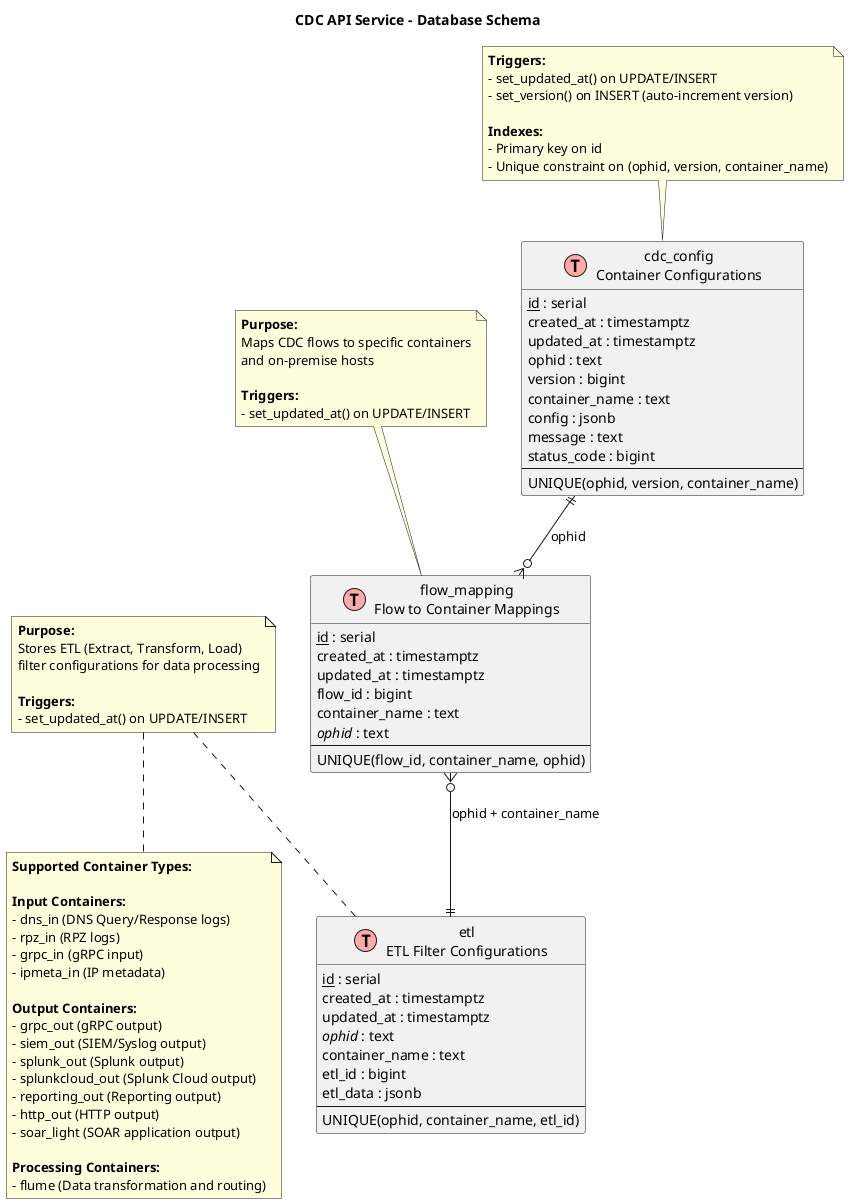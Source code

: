 @startuml CDC API Service - Database Schema and Relationships

!define TABLE(name,desc) class name as "desc" << (T,#FFAAAA) >>
!define PK(x) <u>x</u>
!define FK(x) <i>x</i>

title CDC API Service - Database Schema

TABLE(cdc_config, "cdc_config\nContainer Configurations") {
  PK(id) : serial
  created_at : timestamptz
  updated_at : timestamptz
  ophid : text
  version : bigint
  container_name : text
  config : jsonb
  message : text
  status_code : bigint
  --
  UNIQUE(ophid, version, container_name)
}

TABLE(flow_mapping, "flow_mapping\nFlow to Container Mappings") {
  PK(id) : serial
  created_at : timestamptz
  updated_at : timestamptz
  flow_id : bigint
  container_name : text
  FK(ophid) : text
  --
  UNIQUE(flow_id, container_name, ophid)
}

TABLE(etl, "etl\nETL Filter Configurations") {
  PK(id) : serial
  created_at : timestamptz
  updated_at : timestamptz
  FK(ophid) : text
  container_name : text
  etl_id : bigint
  etl_data : jsonb
  --
  UNIQUE(ophid, container_name, etl_id)
}

note top of cdc_config
  **Triggers:**
  - set_updated_at() on UPDATE/INSERT
  - set_version() on INSERT (auto-increment version)
  
  **Indexes:**
  - Primary key on id
  - Unique constraint on (ophid, version, container_name)
end note

note top of flow_mapping
  **Purpose:**
  Maps CDC flows to specific containers
  and on-premise hosts
  
  **Triggers:**
  - set_updated_at() on UPDATE/INSERT
end note

note top of etl
  **Purpose:**
  Stores ETL (Extract, Transform, Load)
  filter configurations for data processing
  
  **Triggers:**
  - set_updated_at() on UPDATE/INSERT
end note

' Relationships
cdc_config ||--o{ flow_mapping : "ophid"
flow_mapping }o--|| etl : "ophid + container_name"

' Container types
note bottom
  **Supported Container Types:**
  
  **Input Containers:**
  - dns_in (DNS Query/Response logs)
  - rpz_in (RPZ logs)
  - grpc_in (gRPC input)
  - ipmeta_in (IP metadata)
  
  **Output Containers:**
  - grpc_out (gRPC output)
  - siem_out (SIEM/Syslog output)
  - splunk_out (Splunk output)
  - splunkcloud_out (Splunk Cloud output)
  - reporting_out (Reporting output)
  - http_out (HTTP output)
  - soar_light (SOAR application output)
  
  **Processing Containers:**
  - flume (Data transformation and routing)
end note

@enduml
